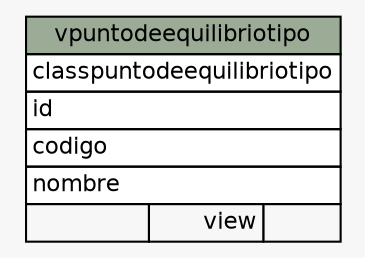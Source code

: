 // dot 2.38.0 on Windows 10 10.0
// SchemaSpy rev 590
digraph "vpuntodeequilibriotipo" {
  graph [
    rankdir="RL"
    bgcolor="#f7f7f7"
    nodesep="0.18"
    ranksep="0.46"
    fontname="Helvetica"
    fontsize="11"
  ];
  node [
    fontname="Helvetica"
    fontsize="11"
    shape="plaintext"
  ];
  edge [
    arrowsize="0.8"
  ];
  "vpuntodeequilibriotipo" [
    label=<
    <TABLE BORDER="0" CELLBORDER="1" CELLSPACING="0" BGCOLOR="#ffffff">
      <TR><TD COLSPAN="3" BGCOLOR="#9bab96" ALIGN="CENTER">vpuntodeequilibriotipo</TD></TR>
      <TR><TD PORT="classpuntodeequilibriotipo" COLSPAN="3" ALIGN="LEFT">classpuntodeequilibriotipo</TD></TR>
      <TR><TD PORT="id" COLSPAN="3" ALIGN="LEFT">id</TD></TR>
      <TR><TD PORT="codigo" COLSPAN="3" ALIGN="LEFT">codigo</TD></TR>
      <TR><TD PORT="nombre" COLSPAN="3" ALIGN="LEFT">nombre</TD></TR>
      <TR><TD ALIGN="LEFT" BGCOLOR="#f7f7f7">  </TD><TD ALIGN="RIGHT" BGCOLOR="#f7f7f7">view</TD><TD ALIGN="RIGHT" BGCOLOR="#f7f7f7">  </TD></TR>
    </TABLE>>
    URL="tables/vpuntodeequilibriotipo.html"
    tooltip="vpuntodeequilibriotipo"
  ];
}
